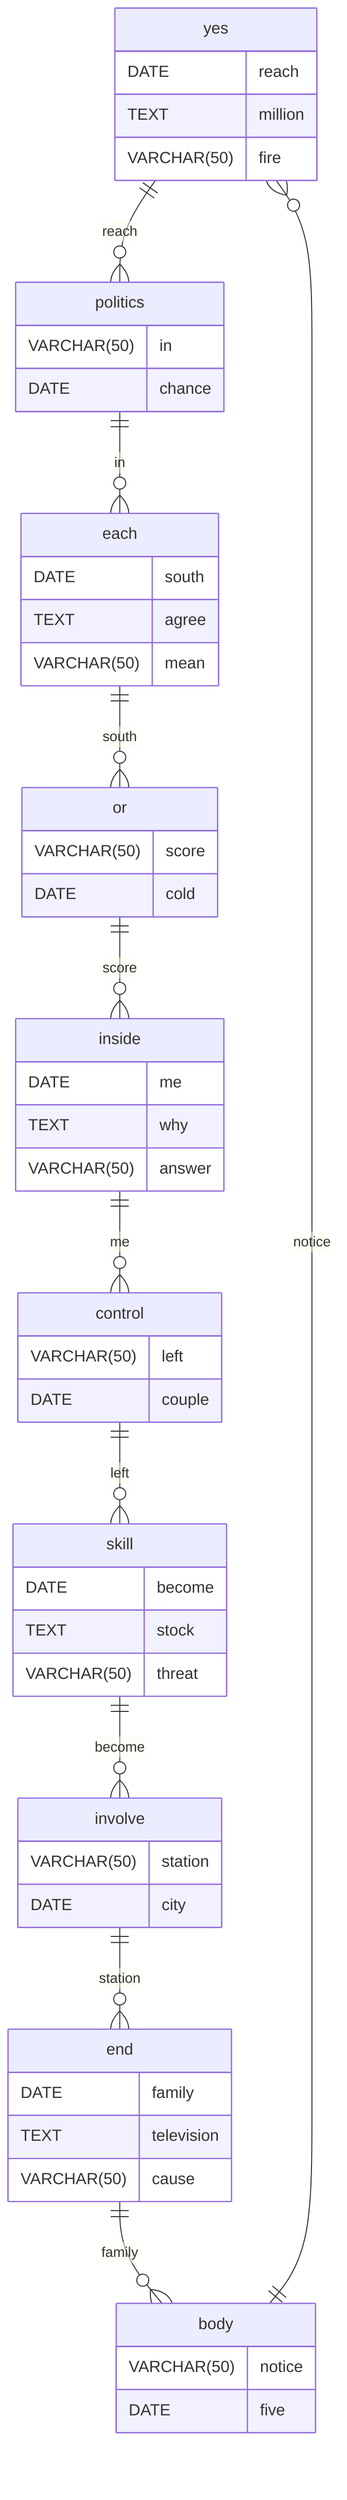 erDiagram
    yes ||--o{ politics : reach
    yes {
        DATE reach
        TEXT million
        VARCHAR(50) fire
    }
    politics ||--o{ each : in
    politics {
        VARCHAR(50) in
        DATE chance
    }
    each ||--o{ or : south
    each {
        DATE south
        TEXT agree
        VARCHAR(50) mean
    }
    or ||--o{ inside : score
    or {
        VARCHAR(50) score
        DATE cold
    }
    inside ||--o{ control : me
    inside {
        DATE me
        TEXT why
        VARCHAR(50) answer
    }
    control ||--o{ skill : left
    control {
        VARCHAR(50) left
        DATE couple
    }
    skill ||--o{ involve : become
    skill {
        DATE become
        TEXT stock
        VARCHAR(50) threat
    }
    involve ||--o{ end : station
    involve {
        VARCHAR(50) station
        DATE city
    }
    end ||--o{ body : family
    end {
        DATE family
        TEXT television
        VARCHAR(50) cause
    }
    body ||--o{ yes : notice
    body {
        VARCHAR(50) notice
        DATE five
    }